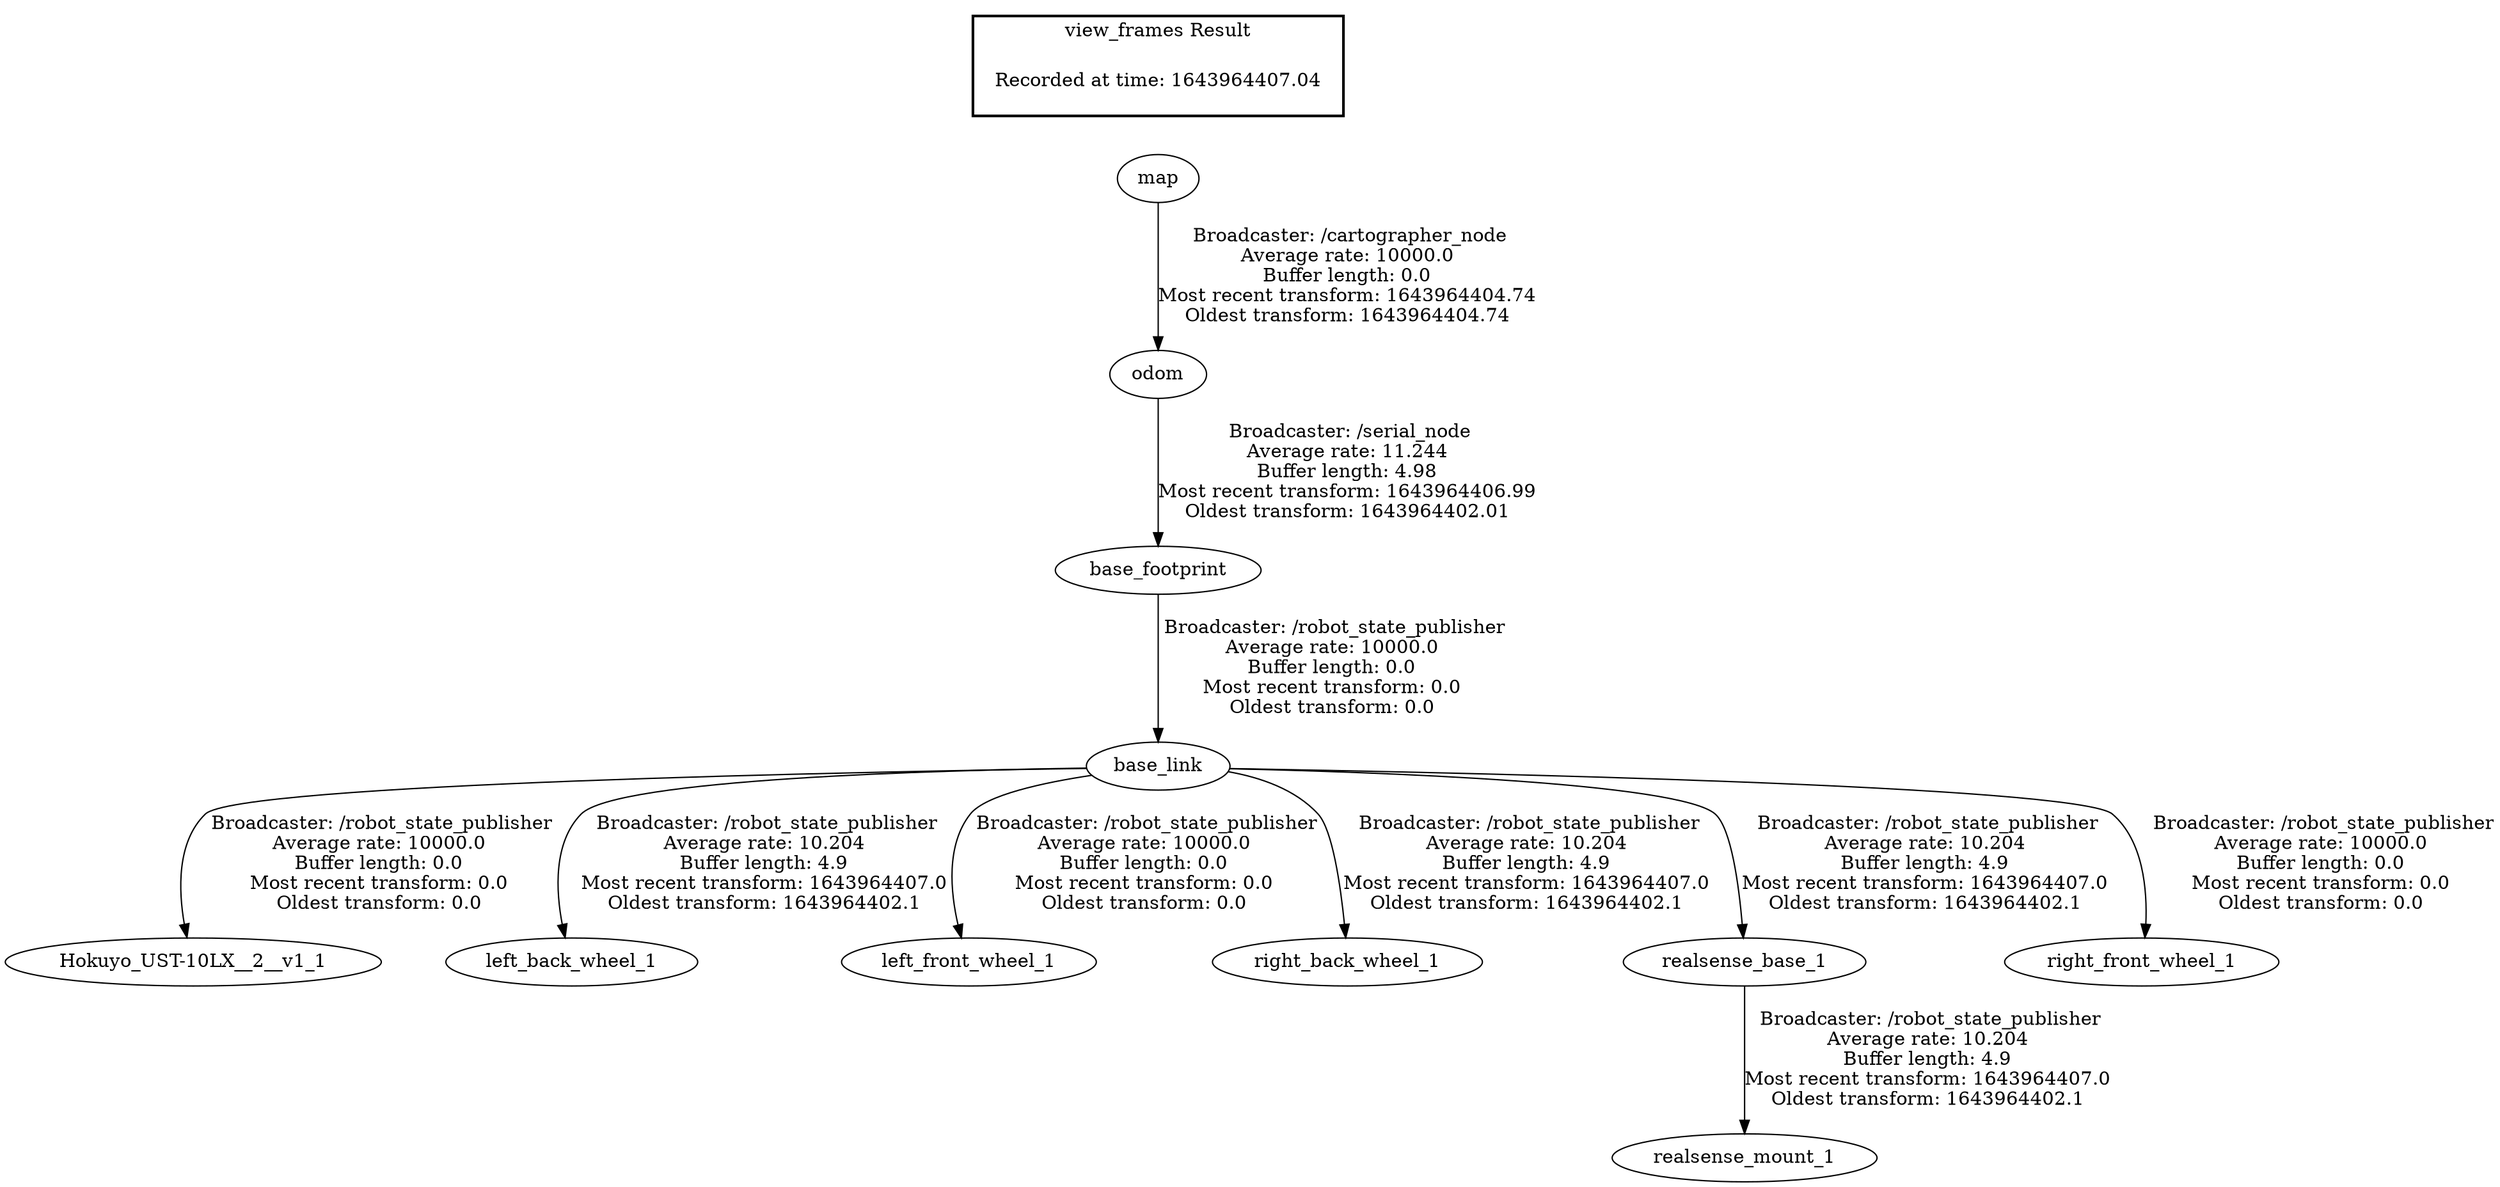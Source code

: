 digraph G {
"base_link" -> "Hokuyo_UST-10LX__2__v1_1"[label=" Broadcaster: /robot_state_publisher\nAverage rate: 10000.0\nBuffer length: 0.0\nMost recent transform: 0.0\nOldest transform: 0.0\n"];
"base_link" -> "left_back_wheel_1"[label=" Broadcaster: /robot_state_publisher\nAverage rate: 10.204\nBuffer length: 4.9\nMost recent transform: 1643964407.0\nOldest transform: 1643964402.1\n"];
"base_footprint" -> "base_link"[label=" Broadcaster: /robot_state_publisher\nAverage rate: 10000.0\nBuffer length: 0.0\nMost recent transform: 0.0\nOldest transform: 0.0\n"];
"base_link" -> "left_front_wheel_1"[label=" Broadcaster: /robot_state_publisher\nAverage rate: 10000.0\nBuffer length: 0.0\nMost recent transform: 0.0\nOldest transform: 0.0\n"];
"odom" -> "base_footprint"[label=" Broadcaster: /serial_node\nAverage rate: 11.244\nBuffer length: 4.98\nMost recent transform: 1643964406.99\nOldest transform: 1643964402.01\n"];
"base_link" -> "right_back_wheel_1"[label=" Broadcaster: /robot_state_publisher\nAverage rate: 10.204\nBuffer length: 4.9\nMost recent transform: 1643964407.0\nOldest transform: 1643964402.1\n"];
"map" -> "odom"[label=" Broadcaster: /cartographer_node\nAverage rate: 10000.0\nBuffer length: 0.0\nMost recent transform: 1643964404.74\nOldest transform: 1643964404.74\n"];
"realsense_base_1" -> "realsense_mount_1"[label=" Broadcaster: /robot_state_publisher\nAverage rate: 10.204\nBuffer length: 4.9\nMost recent transform: 1643964407.0\nOldest transform: 1643964402.1\n"];
"base_link" -> "realsense_base_1"[label=" Broadcaster: /robot_state_publisher\nAverage rate: 10.204\nBuffer length: 4.9\nMost recent transform: 1643964407.0\nOldest transform: 1643964402.1\n"];
"base_link" -> "right_front_wheel_1"[label=" Broadcaster: /robot_state_publisher\nAverage rate: 10000.0\nBuffer length: 0.0\nMost recent transform: 0.0\nOldest transform: 0.0\n"];
edge [style=invis];
 subgraph cluster_legend { style=bold; color=black; label ="view_frames Result";
"Recorded at time: 1643964407.04"[ shape=plaintext ] ;
}->"map";
}